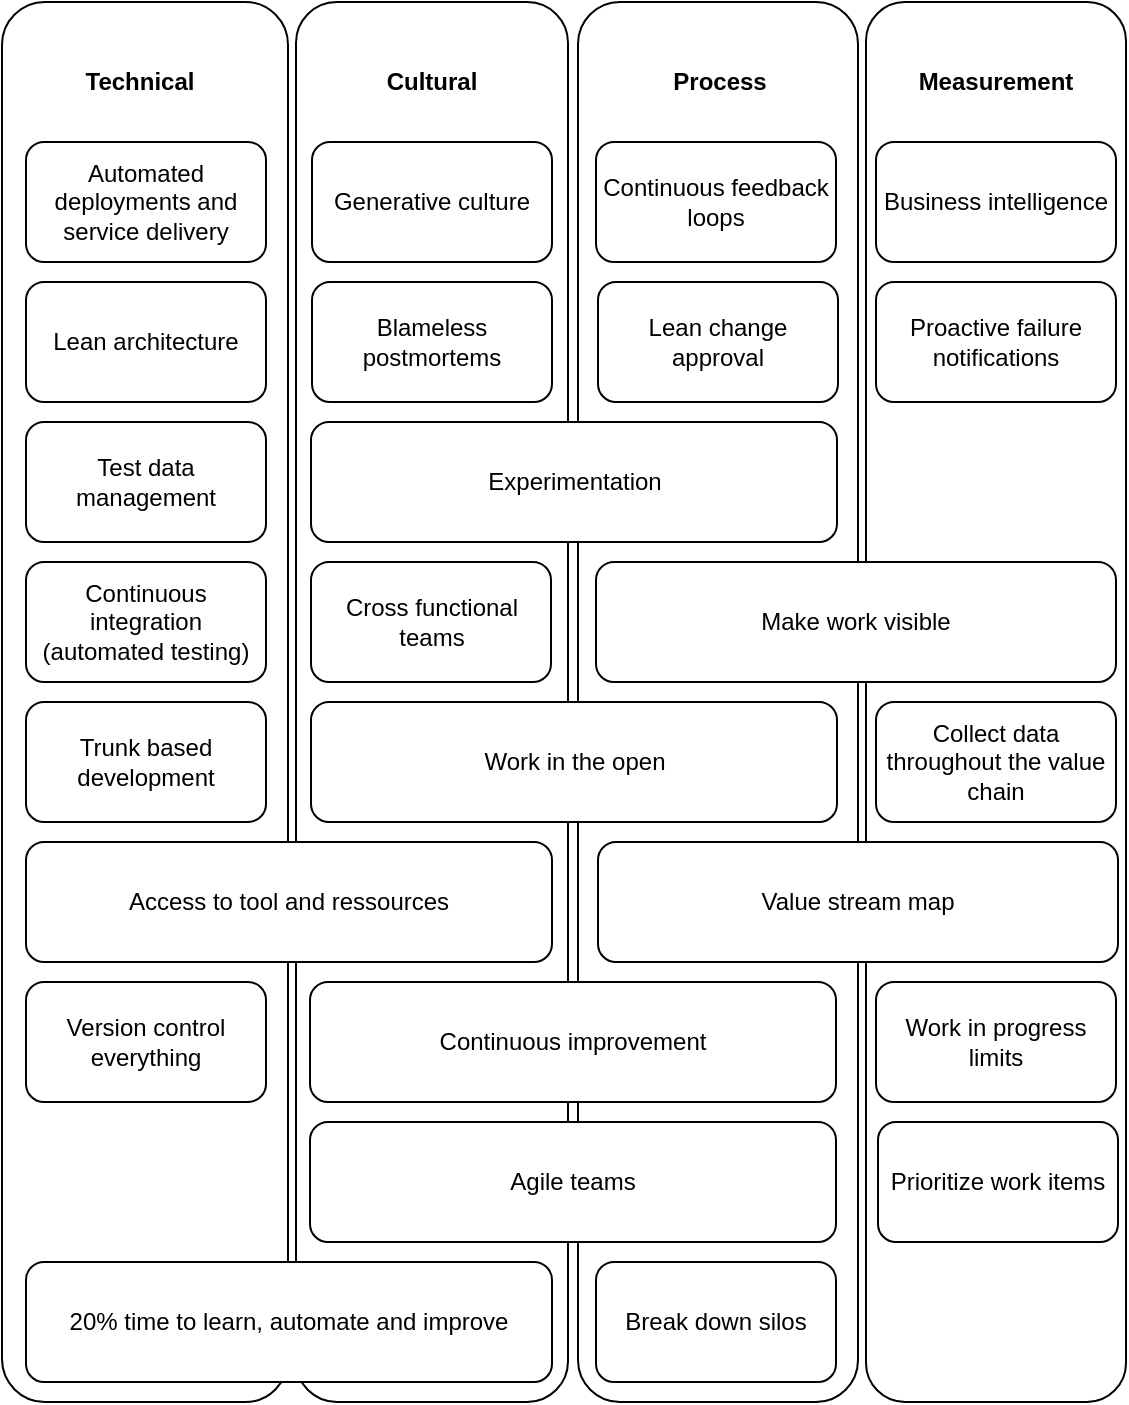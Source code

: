 <?xml version="1.0" encoding="UTF-8"?>
<mxfile version="12.1.8" type="device" pages="1">
  <diagram id="-bk_C6BWtBluzct1Dt5Y" name="Page-1">
    <mxGraphModel dx="1648" dy="777" grid="1" gridSize="10" guides="1" tooltips="1" connect="1" arrows="1" fold="1" page="1" pageScale="1" pageWidth="850" pageHeight="1100" math="0" shadow="0">
      <root>
        <mxCell id="0"/>
        <mxCell id="1" parent="0"/>
        <mxCell id="78hapkpqb7R9faJW3Deu-1" value="" style="rounded=1;whiteSpace=wrap;html=1;fontStyle=1" vertex="1" parent="1">
          <mxGeometry x="287" y="80" width="136" height="700" as="geometry"/>
        </mxCell>
        <mxCell id="78hapkpqb7R9faJW3Deu-2" value="" style="rounded=1;whiteSpace=wrap;html=1;fontStyle=1" vertex="1" parent="1">
          <mxGeometry x="140" y="80" width="143" height="700" as="geometry"/>
        </mxCell>
        <mxCell id="78hapkpqb7R9faJW3Deu-3" value="" style="rounded=1;whiteSpace=wrap;html=1;fontStyle=1" vertex="1" parent="1">
          <mxGeometry x="428" y="80" width="140" height="700" as="geometry"/>
        </mxCell>
        <mxCell id="78hapkpqb7R9faJW3Deu-4" value="" style="rounded=1;whiteSpace=wrap;html=1;fontStyle=1" vertex="1" parent="1">
          <mxGeometry x="572" y="80" width="130" height="700" as="geometry"/>
        </mxCell>
        <mxCell id="78hapkpqb7R9faJW3Deu-5" value="20% time to learn, automate and improve" style="rounded=1;whiteSpace=wrap;html=1;" vertex="1" parent="1">
          <mxGeometry x="152" y="710" width="263" height="60" as="geometry"/>
        </mxCell>
        <mxCell id="78hapkpqb7R9faJW3Deu-6" value="Access to tool and ressources" style="rounded=1;whiteSpace=wrap;html=1;" vertex="1" parent="1">
          <mxGeometry x="152" y="500" width="263" height="60" as="geometry"/>
        </mxCell>
        <mxCell id="78hapkpqb7R9faJW3Deu-7" value="Work in the open" style="rounded=1;whiteSpace=wrap;html=1;" vertex="1" parent="1">
          <mxGeometry x="294.5" y="430" width="263" height="60" as="geometry"/>
        </mxCell>
        <mxCell id="78hapkpqb7R9faJW3Deu-8" value="Agile teams" style="rounded=1;whiteSpace=wrap;html=1;" vertex="1" parent="1">
          <mxGeometry x="294" y="640" width="263" height="60" as="geometry"/>
        </mxCell>
        <mxCell id="78hapkpqb7R9faJW3Deu-9" value="Experimentation" style="rounded=1;whiteSpace=wrap;html=1;" vertex="1" parent="1">
          <mxGeometry x="294.5" y="290" width="263" height="60" as="geometry"/>
        </mxCell>
        <mxCell id="78hapkpqb7R9faJW3Deu-10" value="Business intelligence" style="rounded=1;whiteSpace=wrap;html=1;" vertex="1" parent="1">
          <mxGeometry x="577" y="150" width="120" height="60" as="geometry"/>
        </mxCell>
        <mxCell id="78hapkpqb7R9faJW3Deu-11" value="Proactive failure notifications" style="rounded=1;whiteSpace=wrap;html=1;" vertex="1" parent="1">
          <mxGeometry x="577" y="220" width="120" height="60" as="geometry"/>
        </mxCell>
        <mxCell id="78hapkpqb7R9faJW3Deu-12" value="Work in progress limits" style="rounded=1;whiteSpace=wrap;html=1;" vertex="1" parent="1">
          <mxGeometry x="577" y="570" width="120" height="60" as="geometry"/>
        </mxCell>
        <mxCell id="78hapkpqb7R9faJW3Deu-13" value="Continuous improvement" style="rounded=1;whiteSpace=wrap;html=1;" vertex="1" parent="1">
          <mxGeometry x="294" y="570" width="263" height="60" as="geometry"/>
        </mxCell>
        <mxCell id="78hapkpqb7R9faJW3Deu-14" value="Automated deployments and service delivery" style="rounded=1;whiteSpace=wrap;html=1;" vertex="1" parent="1">
          <mxGeometry x="152" y="150" width="120" height="60" as="geometry"/>
        </mxCell>
        <mxCell id="78hapkpqb7R9faJW3Deu-15" value="Continuous integration (automated testing)" style="rounded=1;whiteSpace=wrap;html=1;" vertex="1" parent="1">
          <mxGeometry x="152" y="360" width="120" height="60" as="geometry"/>
        </mxCell>
        <mxCell id="78hapkpqb7R9faJW3Deu-16" value="Test data management" style="rounded=1;whiteSpace=wrap;html=1;" vertex="1" parent="1">
          <mxGeometry x="152" y="290" width="120" height="60" as="geometry"/>
        </mxCell>
        <mxCell id="78hapkpqb7R9faJW3Deu-17" value="Trunk based development" style="rounded=1;whiteSpace=wrap;html=1;" vertex="1" parent="1">
          <mxGeometry x="152" y="430" width="120" height="60" as="geometry"/>
        </mxCell>
        <mxCell id="78hapkpqb7R9faJW3Deu-18" value="Version control everything" style="rounded=1;whiteSpace=wrap;html=1;" vertex="1" parent="1">
          <mxGeometry x="152" y="570" width="120" height="60" as="geometry"/>
        </mxCell>
        <mxCell id="78hapkpqb7R9faJW3Deu-19" value="Cross functional teams" style="rounded=1;whiteSpace=wrap;html=1;" vertex="1" parent="1">
          <mxGeometry x="294.5" y="360" width="120" height="60" as="geometry"/>
        </mxCell>
        <mxCell id="78hapkpqb7R9faJW3Deu-20" value="Break down silos" style="rounded=1;whiteSpace=wrap;html=1;" vertex="1" parent="1">
          <mxGeometry x="437" y="710" width="120" height="60" as="geometry"/>
        </mxCell>
        <mxCell id="78hapkpqb7R9faJW3Deu-21" value="Continuous feedback loops" style="rounded=1;whiteSpace=wrap;html=1;" vertex="1" parent="1">
          <mxGeometry x="437" y="150" width="120" height="60" as="geometry"/>
        </mxCell>
        <mxCell id="78hapkpqb7R9faJW3Deu-22" value="Value stream map" style="rounded=1;whiteSpace=wrap;html=1;" vertex="1" parent="1">
          <mxGeometry x="438" y="500" width="260" height="60" as="geometry"/>
        </mxCell>
        <mxCell id="78hapkpqb7R9faJW3Deu-23" value="Make work visible" style="rounded=1;whiteSpace=wrap;html=1;" vertex="1" parent="1">
          <mxGeometry x="437" y="360" width="260" height="60" as="geometry"/>
        </mxCell>
        <mxCell id="78hapkpqb7R9faJW3Deu-24" value="Lean architecture" style="rounded=1;whiteSpace=wrap;html=1;" vertex="1" parent="1">
          <mxGeometry x="152" y="220" width="120" height="60" as="geometry"/>
        </mxCell>
        <mxCell id="78hapkpqb7R9faJW3Deu-25" value="Generative culture" style="rounded=1;whiteSpace=wrap;html=1;" vertex="1" parent="1">
          <mxGeometry x="295" y="150" width="120" height="60" as="geometry"/>
        </mxCell>
        <mxCell id="78hapkpqb7R9faJW3Deu-26" value="Lean change approval" style="rounded=1;whiteSpace=wrap;html=1;" vertex="1" parent="1">
          <mxGeometry x="438" y="220" width="120" height="60" as="geometry"/>
        </mxCell>
        <mxCell id="78hapkpqb7R9faJW3Deu-27" value="Blameless postmortems" style="rounded=1;whiteSpace=wrap;html=1;" vertex="1" parent="1">
          <mxGeometry x="295" y="220" width="120" height="60" as="geometry"/>
        </mxCell>
        <mxCell id="78hapkpqb7R9faJW3Deu-28" value="Collect data throughout the value chain" style="rounded=1;whiteSpace=wrap;html=1;" vertex="1" parent="1">
          <mxGeometry x="577" y="430" width="120" height="60" as="geometry"/>
        </mxCell>
        <mxCell id="78hapkpqb7R9faJW3Deu-29" value="Prioritize work items" style="rounded=1;whiteSpace=wrap;html=1;" vertex="1" parent="1">
          <mxGeometry x="578" y="640" width="120" height="60" as="geometry"/>
        </mxCell>
        <mxCell id="78hapkpqb7R9faJW3Deu-30" value="&lt;b&gt;Technical&lt;/b&gt;" style="text;html=1;strokeColor=none;fillColor=none;align=center;verticalAlign=middle;whiteSpace=wrap;rounded=0;" vertex="1" parent="1">
          <mxGeometry x="164" y="110" width="90" height="20" as="geometry"/>
        </mxCell>
        <mxCell id="78hapkpqb7R9faJW3Deu-31" value="&lt;b&gt;Cultural&lt;/b&gt;" style="text;html=1;strokeColor=none;fillColor=none;align=center;verticalAlign=middle;whiteSpace=wrap;rounded=0;" vertex="1" parent="1">
          <mxGeometry x="335" y="110" width="40" height="20" as="geometry"/>
        </mxCell>
        <mxCell id="78hapkpqb7R9faJW3Deu-32" value="&lt;div&gt;&lt;b&gt;Process&lt;/b&gt;&lt;/div&gt;" style="text;html=1;strokeColor=none;fillColor=none;align=center;verticalAlign=middle;whiteSpace=wrap;rounded=0;" vertex="1" parent="1">
          <mxGeometry x="479" y="110" width="40" height="20" as="geometry"/>
        </mxCell>
        <mxCell id="78hapkpqb7R9faJW3Deu-33" value="&lt;b&gt;Measurement&lt;/b&gt;" style="text;html=1;strokeColor=none;fillColor=none;align=center;verticalAlign=middle;whiteSpace=wrap;rounded=0;" vertex="1" parent="1">
          <mxGeometry x="617" y="110" width="40" height="20" as="geometry"/>
        </mxCell>
      </root>
    </mxGraphModel>
  </diagram>
</mxfile>